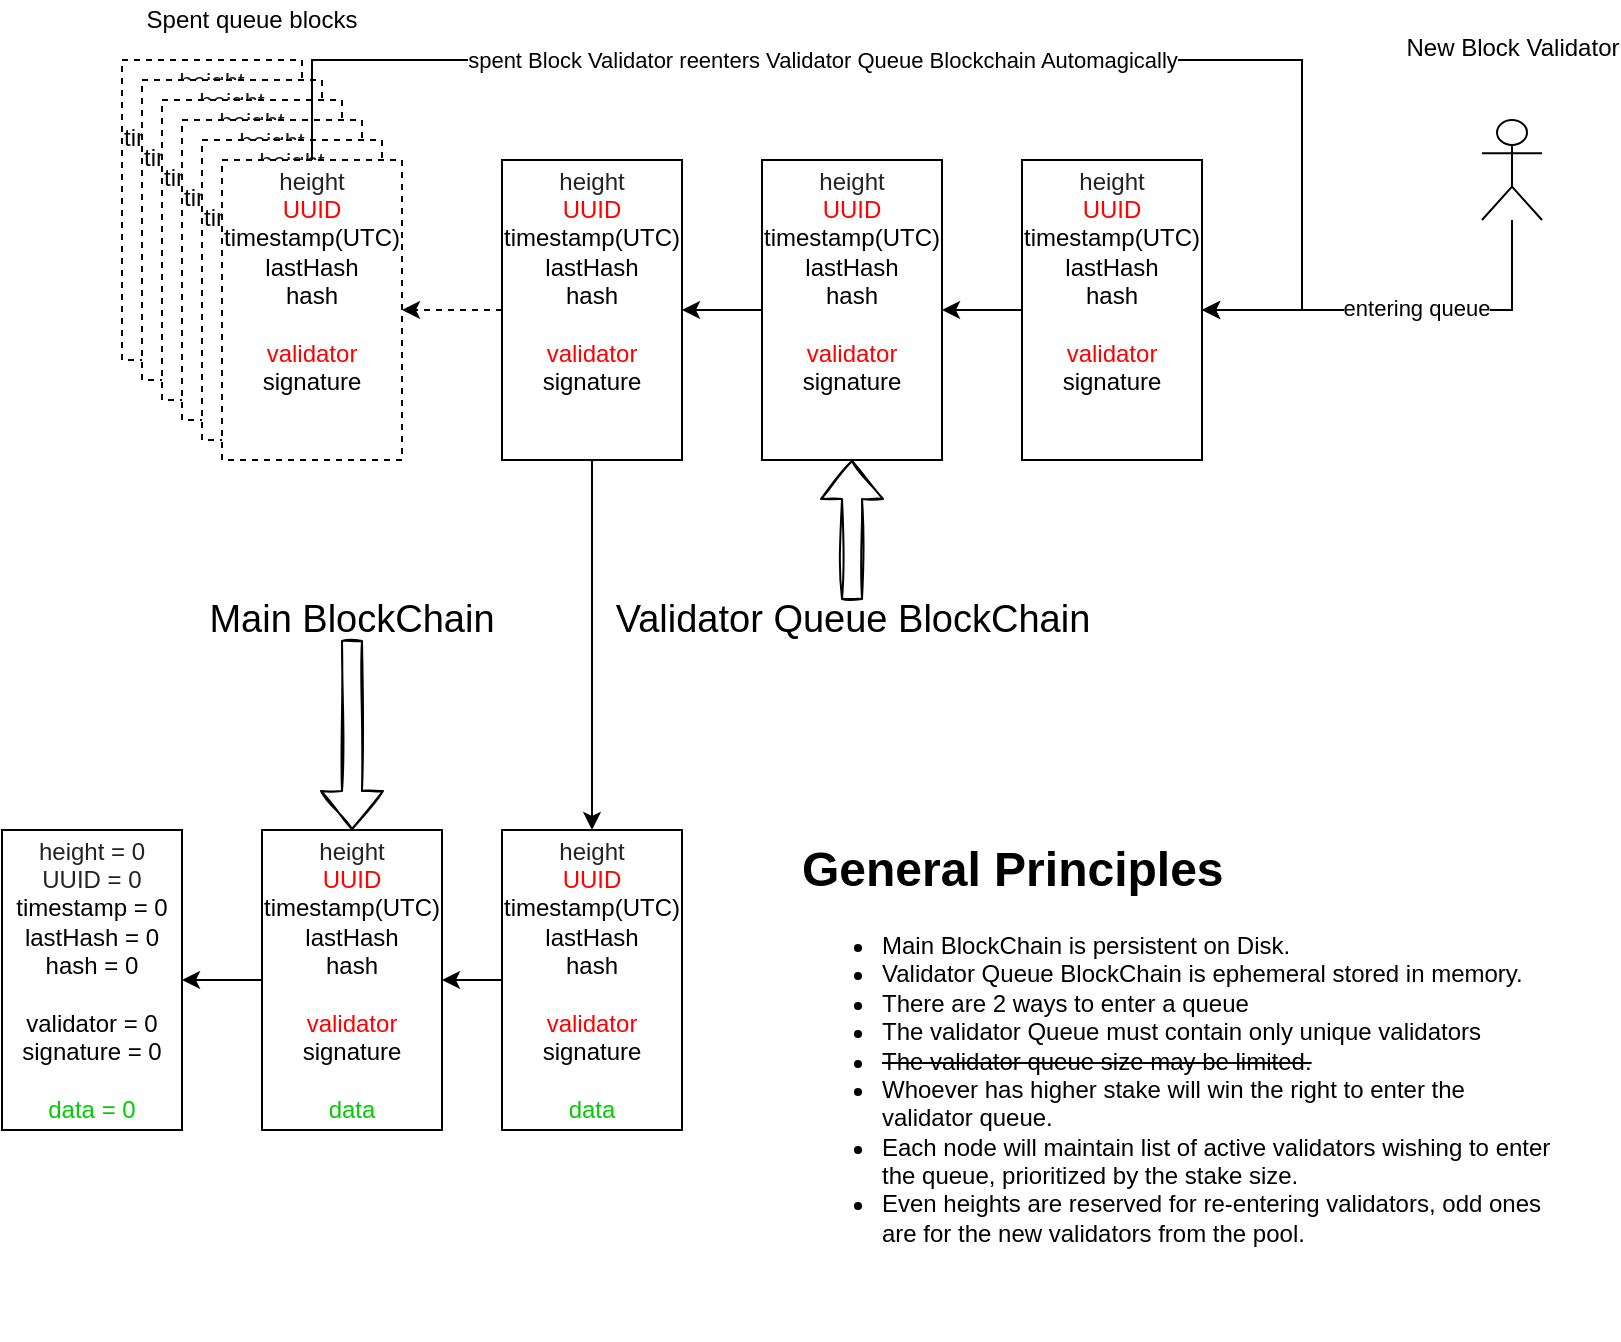 <mxfile version="13.5.3" type="github">
  <diagram id="6nGBWaBdYeNlFKXkY8Jf" name="Page-1">
    <mxGraphModel dx="1426" dy="923" grid="1" gridSize="10" guides="1" tooltips="1" connect="1" arrows="1" fold="1" page="1" pageScale="1" pageWidth="850" pageHeight="1100" math="0" shadow="0">
      <root>
        <mxCell id="0" />
        <mxCell id="1" parent="0" />
        <mxCell id="ZP_4dSVxsUsFEQu9euvE-4" value="&lt;div&gt;&lt;span style=&quot;color: rgb(34 , 34 , 34) ; background-color: rgb(255 , 255 , 255)&quot;&gt;height&lt;/span&gt;&lt;br&gt;&lt;/div&gt;&lt;div&gt;&lt;span style=&quot;background-color: rgb(255 , 255 , 255)&quot;&gt;&lt;font color=&quot;#ff0000&quot;&gt;UUID&lt;/font&gt;&lt;/span&gt;&lt;/div&gt;&lt;div&gt;&lt;div&gt;timestamp(UTC)&lt;/div&gt;&lt;/div&gt;&lt;div&gt;lastHash&lt;/div&gt;&lt;div&gt;hash&lt;/div&gt;&lt;div&gt;&lt;br&gt;&lt;/div&gt;&lt;div&gt;&lt;font color=&quot;#ff0000&quot;&gt;validator&lt;/font&gt;&lt;/div&gt;&lt;div&gt;signature&lt;/div&gt;&lt;div&gt;&lt;br style=&quot;text-align: left&quot;&gt;&lt;/div&gt;&lt;div&gt;&lt;font color=&quot;#00cc00&quot;&gt;data&lt;/font&gt;&lt;br&gt;&lt;/div&gt;" style="rounded=0;whiteSpace=wrap;html=1;" parent="1" vertex="1">
          <mxGeometry x="160" y="475" width="90" height="150" as="geometry" />
        </mxCell>
        <mxCell id="ZP_4dSVxsUsFEQu9euvE-5" value="&lt;div&gt;&lt;span style=&quot;color: rgb(34 , 34 , 34) ; background-color: rgb(255 , 255 , 255)&quot;&gt;height = 0&lt;/span&gt;&lt;br&gt;&lt;/div&gt;&lt;div&gt;&lt;span style=&quot;color: rgb(34 , 34 , 34) ; background-color: rgb(255 , 255 , 255)&quot;&gt;UUID = 0&lt;/span&gt;&lt;/div&gt;&lt;div&gt;timestamp = 0&lt;/div&gt;&lt;div&gt;lastHash = 0&lt;/div&gt;&lt;div&gt;hash = 0&lt;/div&gt;&lt;div&gt;&lt;span&gt;&lt;br&gt;&lt;/span&gt;&lt;/div&gt;&lt;div&gt;&lt;span&gt;validator = 0&lt;/span&gt;&lt;br&gt;&lt;/div&gt;&lt;div&gt;signature = 0&lt;/div&gt;&lt;div&gt;&lt;br style=&quot;text-align: left&quot;&gt;&lt;/div&gt;&lt;div&gt;&lt;div&gt;&lt;font color=&quot;#00cc00&quot;&gt;data = 0&lt;/font&gt;&lt;/div&gt;&lt;/div&gt;" style="rounded=0;whiteSpace=wrap;html=1;" parent="1" vertex="1">
          <mxGeometry x="30" y="475" width="90" height="150" as="geometry" />
        </mxCell>
        <mxCell id="ZP_4dSVxsUsFEQu9euvE-6" value="" style="endArrow=classic;html=1;exitX=0;exitY=0.5;exitDx=0;exitDy=0;entryX=1;entryY=0.5;entryDx=0;entryDy=0;" parent="1" source="ZP_4dSVxsUsFEQu9euvE-4" target="ZP_4dSVxsUsFEQu9euvE-5" edge="1">
          <mxGeometry width="50" height="50" relative="1" as="geometry">
            <mxPoint x="400" y="475" as="sourcePoint" />
            <mxPoint x="450" y="425" as="targetPoint" />
          </mxGeometry>
        </mxCell>
        <mxCell id="ZP_4dSVxsUsFEQu9euvE-8" style="edgeStyle=orthogonalEdgeStyle;rounded=0;orthogonalLoop=1;jettySize=auto;html=1;entryX=1;entryY=0.5;entryDx=0;entryDy=0;" parent="1" source="ZP_4dSVxsUsFEQu9euvE-7" target="ZP_4dSVxsUsFEQu9euvE-4" edge="1">
          <mxGeometry relative="1" as="geometry" />
        </mxCell>
        <mxCell id="ZP_4dSVxsUsFEQu9euvE-7" value="&lt;div&gt;&lt;span style=&quot;color: rgb(34 , 34 , 34) ; background-color: rgb(255 , 255 , 255)&quot;&gt;height&lt;/span&gt;&lt;br&gt;&lt;/div&gt;&lt;div&gt;&lt;span style=&quot;background-color: rgb(255 , 255 , 255)&quot;&gt;&lt;font color=&quot;#ff0000&quot;&gt;UUID&lt;/font&gt;&lt;/span&gt;&lt;/div&gt;&lt;div&gt;&lt;div&gt;timestamp(UTC)&lt;/div&gt;&lt;/div&gt;&lt;div&gt;lastHash&lt;/div&gt;&lt;div&gt;hash&lt;/div&gt;&lt;div&gt;&lt;br&gt;&lt;/div&gt;&lt;div&gt;&lt;font color=&quot;#ff0000&quot;&gt;validator&lt;/font&gt;&lt;/div&gt;&lt;div&gt;signature&lt;/div&gt;&lt;div&gt;&lt;br style=&quot;text-align: left&quot;&gt;&lt;/div&gt;&lt;div&gt;&lt;font color=&quot;#00cc00&quot;&gt;data&lt;/font&gt;&lt;br&gt;&lt;/div&gt;" style="rounded=0;whiteSpace=wrap;html=1;" parent="1" vertex="1">
          <mxGeometry x="280" y="475" width="90" height="150" as="geometry" />
        </mxCell>
        <mxCell id="ZP_4dSVxsUsFEQu9euvE-22" style="edgeStyle=orthogonalEdgeStyle;rounded=0;orthogonalLoop=1;jettySize=auto;html=1;entryX=1;entryY=0.5;entryDx=0;entryDy=0;dashed=1;" parent="1" source="ZP_4dSVxsUsFEQu9euvE-15" target="ZP_4dSVxsUsFEQu9euvE-21" edge="1">
          <mxGeometry relative="1" as="geometry" />
        </mxCell>
        <mxCell id="ZP_4dSVxsUsFEQu9euvE-23" style="edgeStyle=orthogonalEdgeStyle;rounded=0;orthogonalLoop=1;jettySize=auto;html=1;entryX=0.5;entryY=0;entryDx=0;entryDy=0;" parent="1" source="ZP_4dSVxsUsFEQu9euvE-15" target="ZP_4dSVxsUsFEQu9euvE-7" edge="1">
          <mxGeometry relative="1" as="geometry" />
        </mxCell>
        <mxCell id="ZP_4dSVxsUsFEQu9euvE-15" value="&lt;div&gt;&lt;span style=&quot;color: rgb(34 , 34 , 34) ; background-color: rgb(255 , 255 , 255)&quot;&gt;height&lt;/span&gt;&lt;br&gt;&lt;/div&gt;&lt;div&gt;&lt;span style=&quot;background-color: rgb(255 , 255 , 255)&quot;&gt;&lt;font color=&quot;#ff0000&quot;&gt;UUID&lt;/font&gt;&lt;/span&gt;&lt;/div&gt;&lt;div&gt;&lt;div&gt;timestamp(UTC)&lt;/div&gt;&lt;/div&gt;&lt;div&gt;lastHash&lt;/div&gt;&lt;div&gt;hash&lt;/div&gt;&lt;div&gt;&lt;br&gt;&lt;/div&gt;&lt;div&gt;&lt;font color=&quot;#ff0000&quot;&gt;validator&lt;/font&gt;&lt;/div&gt;&lt;div&gt;signature&lt;/div&gt;&lt;div&gt;&lt;br style=&quot;text-align: left&quot;&gt;&lt;/div&gt;&lt;div&gt;&lt;br&gt;&lt;/div&gt;" style="rounded=0;whiteSpace=wrap;html=1;" parent="1" vertex="1">
          <mxGeometry x="280" y="140" width="90" height="150" as="geometry" />
        </mxCell>
        <mxCell id="ZP_4dSVxsUsFEQu9euvE-16" value="&lt;div&gt;&lt;span style=&quot;color: rgb(34 , 34 , 34) ; background-color: rgb(255 , 255 , 255)&quot;&gt;height&lt;/span&gt;&lt;br&gt;&lt;/div&gt;&lt;div&gt;&lt;span style=&quot;background-color: rgb(255 , 255 , 255)&quot;&gt;&lt;font color=&quot;#ff0000&quot;&gt;UUID&lt;/font&gt;&lt;/span&gt;&lt;/div&gt;&lt;div&gt;&lt;div&gt;timestamp(UTC)&lt;/div&gt;&lt;/div&gt;&lt;div&gt;lastHash&lt;/div&gt;&lt;div&gt;hash&lt;/div&gt;&lt;div&gt;&lt;br&gt;&lt;/div&gt;&lt;div&gt;&lt;font color=&quot;#ff0000&quot;&gt;validator&lt;/font&gt;&lt;/div&gt;&lt;div&gt;signature&lt;/div&gt;&lt;div&gt;&lt;br style=&quot;text-align: left&quot;&gt;&lt;/div&gt;&lt;div&gt;&lt;br&gt;&lt;/div&gt;" style="rounded=0;whiteSpace=wrap;html=1;dashed=1;" parent="1" vertex="1">
          <mxGeometry x="90" y="90" width="90" height="150" as="geometry" />
        </mxCell>
        <mxCell id="ZP_4dSVxsUsFEQu9euvE-17" value="&lt;div&gt;&lt;span style=&quot;color: rgb(34 , 34 , 34) ; background-color: rgb(255 , 255 , 255)&quot;&gt;height&lt;/span&gt;&lt;br&gt;&lt;/div&gt;&lt;div&gt;&lt;span style=&quot;background-color: rgb(255 , 255 , 255)&quot;&gt;&lt;font color=&quot;#ff0000&quot;&gt;UUID&lt;/font&gt;&lt;/span&gt;&lt;/div&gt;&lt;div&gt;&lt;div&gt;timestamp(UTC)&lt;/div&gt;&lt;/div&gt;&lt;div&gt;lastHash&lt;/div&gt;&lt;div&gt;hash&lt;/div&gt;&lt;div&gt;&lt;br&gt;&lt;/div&gt;&lt;div&gt;&lt;font color=&quot;#ff0000&quot;&gt;validator&lt;/font&gt;&lt;/div&gt;&lt;div&gt;signature&lt;/div&gt;&lt;div&gt;&lt;br style=&quot;text-align: left&quot;&gt;&lt;/div&gt;&lt;div&gt;&lt;br&gt;&lt;/div&gt;" style="rounded=0;whiteSpace=wrap;html=1;dashed=1;" parent="1" vertex="1">
          <mxGeometry x="100" y="100" width="90" height="150" as="geometry" />
        </mxCell>
        <mxCell id="ZP_4dSVxsUsFEQu9euvE-18" value="&lt;div&gt;&lt;span style=&quot;color: rgb(34 , 34 , 34) ; background-color: rgb(255 , 255 , 255)&quot;&gt;height&lt;/span&gt;&lt;br&gt;&lt;/div&gt;&lt;div&gt;&lt;span style=&quot;background-color: rgb(255 , 255 , 255)&quot;&gt;&lt;font color=&quot;#ff0000&quot;&gt;UUID&lt;/font&gt;&lt;/span&gt;&lt;/div&gt;&lt;div&gt;&lt;div&gt;timestamp(UTC)&lt;/div&gt;&lt;/div&gt;&lt;div&gt;lastHash&lt;/div&gt;&lt;div&gt;hash&lt;/div&gt;&lt;div&gt;&lt;br&gt;&lt;/div&gt;&lt;div&gt;&lt;font color=&quot;#ff0000&quot;&gt;validator&lt;/font&gt;&lt;/div&gt;&lt;div&gt;signature&lt;/div&gt;&lt;div&gt;&lt;br style=&quot;text-align: left&quot;&gt;&lt;/div&gt;&lt;div&gt;&lt;br&gt;&lt;/div&gt;" style="rounded=0;whiteSpace=wrap;html=1;dashed=1;" parent="1" vertex="1">
          <mxGeometry x="110" y="110" width="90" height="150" as="geometry" />
        </mxCell>
        <mxCell id="ZP_4dSVxsUsFEQu9euvE-19" value="&lt;div&gt;&lt;span style=&quot;color: rgb(34 , 34 , 34) ; background-color: rgb(255 , 255 , 255)&quot;&gt;height&lt;/span&gt;&lt;br&gt;&lt;/div&gt;&lt;div&gt;&lt;span style=&quot;background-color: rgb(255 , 255 , 255)&quot;&gt;&lt;font color=&quot;#ff0000&quot;&gt;UUID&lt;/font&gt;&lt;/span&gt;&lt;/div&gt;&lt;div&gt;&lt;div&gt;timestamp(UTC)&lt;/div&gt;&lt;/div&gt;&lt;div&gt;lastHash&lt;/div&gt;&lt;div&gt;hash&lt;/div&gt;&lt;div&gt;&lt;br&gt;&lt;/div&gt;&lt;div&gt;&lt;font color=&quot;#ff0000&quot;&gt;validator&lt;/font&gt;&lt;/div&gt;&lt;div&gt;signature&lt;/div&gt;&lt;div&gt;&lt;br style=&quot;text-align: left&quot;&gt;&lt;/div&gt;&lt;div&gt;&lt;br&gt;&lt;/div&gt;" style="rounded=0;whiteSpace=wrap;html=1;dashed=1;" parent="1" vertex="1">
          <mxGeometry x="120" y="120" width="90" height="150" as="geometry" />
        </mxCell>
        <mxCell id="ZP_4dSVxsUsFEQu9euvE-20" value="&lt;div&gt;&lt;span style=&quot;color: rgb(34 , 34 , 34) ; background-color: rgb(255 , 255 , 255)&quot;&gt;height&lt;/span&gt;&lt;br&gt;&lt;/div&gt;&lt;div&gt;&lt;span style=&quot;background-color: rgb(255 , 255 , 255)&quot;&gt;&lt;font color=&quot;#ff0000&quot;&gt;UUID&lt;/font&gt;&lt;/span&gt;&lt;/div&gt;&lt;div&gt;&lt;div&gt;timestamp(UTC)&lt;/div&gt;&lt;/div&gt;&lt;div&gt;lastHash&lt;/div&gt;&lt;div&gt;hash&lt;/div&gt;&lt;div&gt;&lt;br&gt;&lt;/div&gt;&lt;div&gt;&lt;font color=&quot;#ff0000&quot;&gt;validator&lt;/font&gt;&lt;/div&gt;&lt;div&gt;signature&lt;/div&gt;&lt;div&gt;&lt;br style=&quot;text-align: left&quot;&gt;&lt;/div&gt;&lt;div&gt;&lt;br&gt;&lt;/div&gt;" style="rounded=0;whiteSpace=wrap;html=1;dashed=1;" parent="1" vertex="1">
          <mxGeometry x="130" y="130" width="90" height="150" as="geometry" />
        </mxCell>
        <mxCell id="ZP_4dSVxsUsFEQu9euvE-21" value="&lt;div&gt;&lt;span style=&quot;color: rgb(34 , 34 , 34) ; background-color: rgb(255 , 255 , 255)&quot;&gt;height&lt;/span&gt;&lt;br&gt;&lt;/div&gt;&lt;div&gt;&lt;span style=&quot;background-color: rgb(255 , 255 , 255)&quot;&gt;&lt;font color=&quot;#ff0000&quot;&gt;UUID&lt;/font&gt;&lt;/span&gt;&lt;/div&gt;&lt;div&gt;&lt;div&gt;timestamp(UTC)&lt;/div&gt;&lt;/div&gt;&lt;div&gt;lastHash&lt;/div&gt;&lt;div&gt;hash&lt;/div&gt;&lt;div&gt;&lt;br&gt;&lt;/div&gt;&lt;div&gt;&lt;font color=&quot;#ff0000&quot;&gt;validator&lt;/font&gt;&lt;/div&gt;&lt;div&gt;signature&lt;/div&gt;&lt;div&gt;&lt;br style=&quot;text-align: left&quot;&gt;&lt;/div&gt;&lt;div&gt;&lt;br&gt;&lt;/div&gt;" style="rounded=0;whiteSpace=wrap;html=1;dashed=1;" parent="1" vertex="1">
          <mxGeometry x="140" y="140" width="90" height="150" as="geometry" />
        </mxCell>
        <mxCell id="ZP_4dSVxsUsFEQu9euvE-24" value="Spent queue blocks" style="text;html=1;strokeColor=none;fillColor=none;align=center;verticalAlign=middle;whiteSpace=wrap;rounded=0;dashed=1;" parent="1" vertex="1">
          <mxGeometry x="90" y="60" width="130" height="20" as="geometry" />
        </mxCell>
        <mxCell id="ZP_4dSVxsUsFEQu9euvE-32" style="edgeStyle=orthogonalEdgeStyle;rounded=0;orthogonalLoop=1;jettySize=auto;html=1;entryX=1;entryY=0.5;entryDx=0;entryDy=0;" parent="1" source="ZP_4dSVxsUsFEQu9euvE-25" target="ZP_4dSVxsUsFEQu9euvE-15" edge="1">
          <mxGeometry relative="1" as="geometry" />
        </mxCell>
        <mxCell id="ZP_4dSVxsUsFEQu9euvE-25" value="&lt;div&gt;&lt;span style=&quot;color: rgb(34 , 34 , 34) ; background-color: rgb(255 , 255 , 255)&quot;&gt;height&lt;/span&gt;&lt;br&gt;&lt;/div&gt;&lt;div&gt;&lt;span style=&quot;background-color: rgb(255 , 255 , 255)&quot;&gt;&lt;font color=&quot;#ff0000&quot;&gt;UUID&lt;/font&gt;&lt;/span&gt;&lt;/div&gt;&lt;div&gt;&lt;div&gt;timestamp(UTC)&lt;/div&gt;&lt;/div&gt;&lt;div&gt;lastHash&lt;/div&gt;&lt;div&gt;hash&lt;/div&gt;&lt;div&gt;&lt;br&gt;&lt;/div&gt;&lt;div&gt;&lt;font color=&quot;#ff0000&quot;&gt;validator&lt;/font&gt;&lt;/div&gt;&lt;div&gt;signature&lt;/div&gt;&lt;div&gt;&lt;br style=&quot;text-align: left&quot;&gt;&lt;/div&gt;&lt;div&gt;&lt;br&gt;&lt;/div&gt;" style="rounded=0;whiteSpace=wrap;html=1;" parent="1" vertex="1">
          <mxGeometry x="410" y="140" width="90" height="150" as="geometry" />
        </mxCell>
        <mxCell id="ZP_4dSVxsUsFEQu9euvE-31" style="edgeStyle=orthogonalEdgeStyle;rounded=0;orthogonalLoop=1;jettySize=auto;html=1;entryX=1;entryY=0.5;entryDx=0;entryDy=0;" parent="1" source="ZP_4dSVxsUsFEQu9euvE-27" target="ZP_4dSVxsUsFEQu9euvE-25" edge="1">
          <mxGeometry relative="1" as="geometry">
            <mxPoint x="650" y="215" as="targetPoint" />
          </mxGeometry>
        </mxCell>
        <mxCell id="ZP_4dSVxsUsFEQu9euvE-27" value="&lt;div&gt;&lt;span style=&quot;color: rgb(34 , 34 , 34) ; background-color: rgb(255 , 255 , 255)&quot;&gt;height&lt;/span&gt;&lt;br&gt;&lt;/div&gt;&lt;div&gt;&lt;span style=&quot;background-color: rgb(255 , 255 , 255)&quot;&gt;&lt;font color=&quot;#ff0000&quot;&gt;UUID&lt;/font&gt;&lt;/span&gt;&lt;/div&gt;&lt;div&gt;&lt;div&gt;timestamp(UTC)&lt;/div&gt;&lt;/div&gt;&lt;div&gt;lastHash&lt;/div&gt;&lt;div&gt;hash&lt;/div&gt;&lt;div&gt;&lt;br&gt;&lt;/div&gt;&lt;div&gt;&lt;font color=&quot;#ff0000&quot;&gt;validator&lt;/font&gt;&lt;/div&gt;&lt;div&gt;signature&lt;/div&gt;&lt;div&gt;&lt;br style=&quot;text-align: left&quot;&gt;&lt;/div&gt;&lt;div&gt;&lt;br&gt;&lt;/div&gt;" style="rounded=0;whiteSpace=wrap;html=1;" parent="1" vertex="1">
          <mxGeometry x="540" y="140" width="90" height="150" as="geometry" />
        </mxCell>
        <mxCell id="ZP_4dSVxsUsFEQu9euvE-28" style="edgeStyle=orthogonalEdgeStyle;rounded=0;orthogonalLoop=1;jettySize=auto;html=1;entryX=1;entryY=0.5;entryDx=0;entryDy=0;exitX=0.5;exitY=0;exitDx=0;exitDy=0;" parent="1" source="ZP_4dSVxsUsFEQu9euvE-21" target="ZP_4dSVxsUsFEQu9euvE-27" edge="1">
          <mxGeometry relative="1" as="geometry">
            <mxPoint x="350" y="120" as="sourcePoint" />
            <Array as="points">
              <mxPoint x="185" y="90" />
              <mxPoint x="680" y="90" />
              <mxPoint x="680" y="215" />
            </Array>
          </mxGeometry>
        </mxCell>
        <mxCell id="ZP_4dSVxsUsFEQu9euvE-33" value="spent Block Validator reenters Validator Queue Blockchain Automagically" style="edgeLabel;html=1;align=center;verticalAlign=middle;resizable=0;points=[];" parent="ZP_4dSVxsUsFEQu9euvE-28" vertex="1" connectable="0">
          <mxGeometry x="-0.291" y="1" relative="1" as="geometry">
            <mxPoint x="50" y="1" as="offset" />
          </mxGeometry>
        </mxCell>
        <mxCell id="ZP_4dSVxsUsFEQu9euvE-35" style="edgeStyle=orthogonalEdgeStyle;rounded=0;orthogonalLoop=1;jettySize=auto;html=1;entryX=1;entryY=0.5;entryDx=0;entryDy=0;" parent="1" source="ZP_4dSVxsUsFEQu9euvE-34" target="ZP_4dSVxsUsFEQu9euvE-27" edge="1">
          <mxGeometry relative="1" as="geometry">
            <Array as="points">
              <mxPoint x="785" y="215" />
            </Array>
          </mxGeometry>
        </mxCell>
        <mxCell id="ZP_4dSVxsUsFEQu9euvE-37" value="entering queue" style="edgeLabel;html=1;align=center;verticalAlign=middle;resizable=0;points=[];" parent="ZP_4dSVxsUsFEQu9euvE-35" vertex="1" connectable="0">
          <mxGeometry x="-0.071" y="-1" relative="1" as="geometry">
            <mxPoint as="offset" />
          </mxGeometry>
        </mxCell>
        <mxCell id="ZP_4dSVxsUsFEQu9euvE-34" value="New Block Validator" style="shape=umlActor;verticalLabelPosition=top;verticalAlign=top;html=1;outlineConnect=0;" parent="1" vertex="1">
          <mxGeometry x="770" y="120" width="30" height="50" as="geometry" />
        </mxCell>
        <mxCell id="Ddrl1aBnlt76yhukf08g-10" value="&lt;font style=&quot;font-size: 19px&quot;&gt;Main BlockChain&lt;/font&gt;" style="text;html=1;strokeColor=none;fillColor=none;align=center;verticalAlign=middle;whiteSpace=wrap;rounded=0;dashed=1;dashPattern=1 4;" vertex="1" parent="1">
          <mxGeometry x="121.25" y="360" width="167.5" height="20" as="geometry" />
        </mxCell>
        <mxCell id="Ddrl1aBnlt76yhukf08g-11" value="&lt;font style=&quot;font-size: 19px&quot;&gt;Validator Queue BlockChain&lt;/font&gt;" style="text;html=1;strokeColor=none;fillColor=none;align=center;verticalAlign=middle;whiteSpace=wrap;rounded=0;dashed=1;dashPattern=1 4;sketch=1;shadow=0;" vertex="1" parent="1">
          <mxGeometry x="333.75" y="360" width="242.5" height="20" as="geometry" />
        </mxCell>
        <mxCell id="Ddrl1aBnlt76yhukf08g-15" value="" style="shape=flexArrow;endArrow=classic;html=1;exitX=0.5;exitY=1;exitDx=0;exitDy=0;entryX=0.5;entryY=0;entryDx=0;entryDy=0;targetPerimeterSpacing=0;endSize=6;rounded=1;sketch=1;" edge="1" parent="1" source="Ddrl1aBnlt76yhukf08g-10" target="ZP_4dSVxsUsFEQu9euvE-4">
          <mxGeometry width="50" height="50" relative="1" as="geometry">
            <mxPoint x="400" y="460" as="sourcePoint" />
            <mxPoint x="450" y="410" as="targetPoint" />
          </mxGeometry>
        </mxCell>
        <mxCell id="Ddrl1aBnlt76yhukf08g-16" value="" style="shape=flexArrow;endArrow=classic;html=1;exitX=0.5;exitY=0;exitDx=0;exitDy=0;entryX=0.5;entryY=1;entryDx=0;entryDy=0;targetPerimeterSpacing=0;endSize=6;rounded=1;sketch=1;" edge="1" parent="1" source="Ddrl1aBnlt76yhukf08g-11" target="ZP_4dSVxsUsFEQu9euvE-25">
          <mxGeometry width="50" height="50" relative="1" as="geometry">
            <mxPoint x="215" y="390" as="sourcePoint" />
            <mxPoint x="215" y="485" as="targetPoint" />
          </mxGeometry>
        </mxCell>
        <mxCell id="Ddrl1aBnlt76yhukf08g-17" value="&lt;h1&gt;General Principles&lt;/h1&gt;&lt;p&gt;&lt;/p&gt;&lt;ul&gt;&lt;li&gt;Main BlockChain is persistent on Disk.&lt;/li&gt;&lt;li&gt;Validator Queue BlockChain is ephemeral stored in memory.&lt;/li&gt;&lt;li&gt;There are 2 ways to enter a queue&amp;nbsp;&lt;/li&gt;&lt;li&gt;The validator Queue must contain only unique validators&lt;/li&gt;&lt;li&gt;&lt;strike&gt;The validator queue size may be limited.&lt;/strike&gt;&lt;/li&gt;&lt;li&gt;Whoever has higher stake will win the right to enter the validator queue.&lt;/li&gt;&lt;li&gt;Each node will maintain list of active validators wishing to enter the queue, prioritized by the stake size.&lt;/li&gt;&lt;li&gt;Even heights are reserved for re-entering validators, odd ones are for the new validators from the pool.&lt;/li&gt;&lt;/ul&gt;" style="text;html=1;strokeColor=none;fillColor=none;spacing=5;spacingTop=-20;whiteSpace=wrap;overflow=hidden;rounded=0;shadow=0;dashed=1;dashPattern=1 4;sketch=1;" vertex="1" parent="1">
          <mxGeometry x="425" y="475" width="385" height="255" as="geometry" />
        </mxCell>
      </root>
    </mxGraphModel>
  </diagram>
</mxfile>

